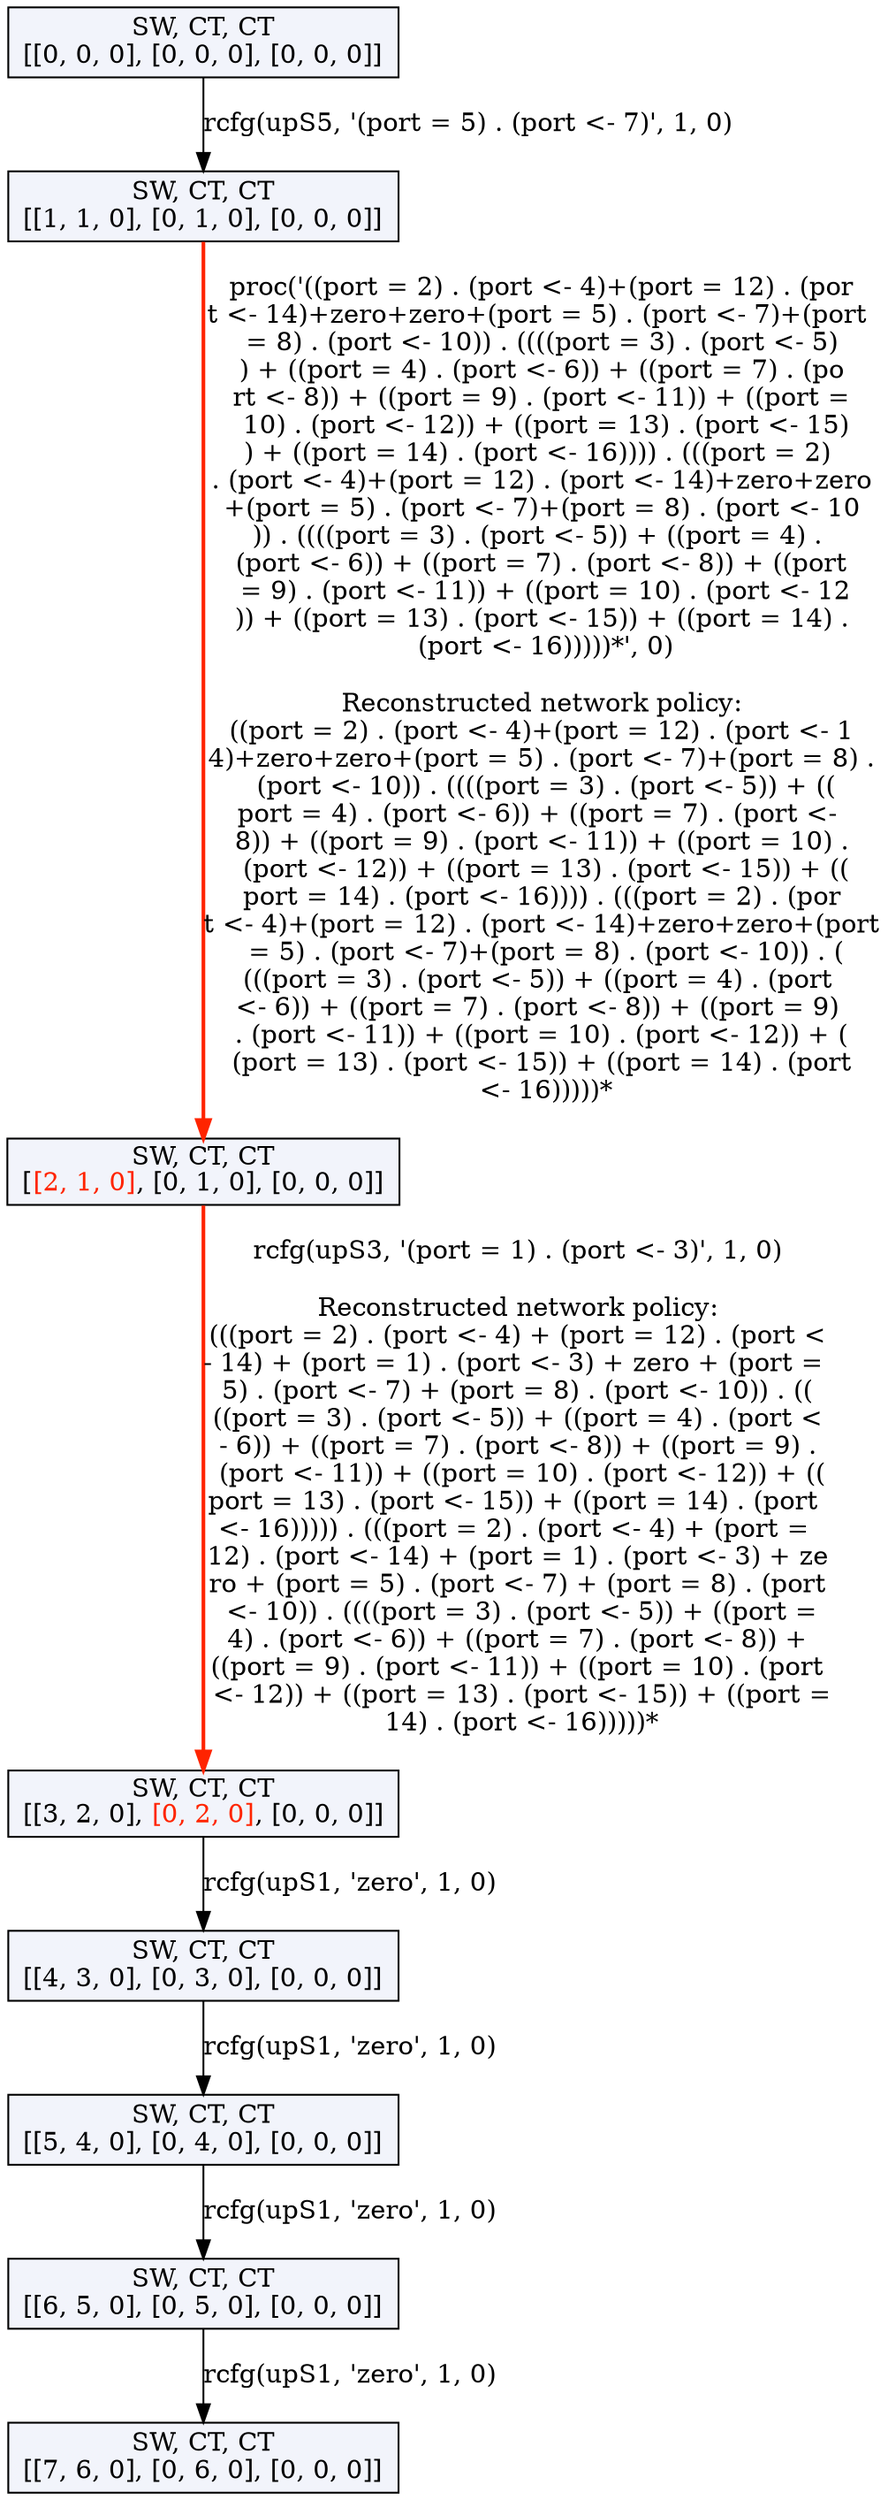 digraph g {
n0 [label=<SW, CT, CT<br/>[[0, 0, 0], [0, 0, 0], [0, 0, 0]]>, shape=rectangle, style=filled, fillcolor="#F2F4FB"];
n1 [label=<SW, CT, CT<br/>[[1, 1, 0], [0, 1, 0], [0, 0, 0]]>, shape=rectangle, style=filled, fillcolor="#F2F4FB"];
n0 -> n1 [label="rcfg(upS5, '(port = 5) . (port <- 7)', 1, 0)", color="#000000", penwidth=1.0];
n2 [label=<SW, CT, CT<br/>[<font color="#FF2400">[2, 1, 0]</font>, [0, 1, 0], [0, 0, 0]]>, shape=rectangle, style=filled, fillcolor="#F2F4FB"];
n1 -> n2 [label="proc('((port = 2) . (port <- 4)+(port = 12) . (por
t <- 14)+zero+zero+(port = 5) . (port <- 7)+(port 
= 8) . (port <- 10)) . ((((port = 3) . (port <- 5)
) + ((port = 4) . (port <- 6)) + ((port = 7) . (po
rt <- 8)) + ((port = 9) . (port <- 11)) + ((port =
 10) . (port <- 12)) + ((port = 13) . (port <- 15)
) + ((port = 14) . (port <- 16)))) . (((port = 2) 
. (port <- 4)+(port = 12) . (port <- 14)+zero+zero
+(port = 5) . (port <- 7)+(port = 8) . (port <- 10
)) . ((((port = 3) . (port <- 5)) + ((port = 4) . 
(port <- 6)) + ((port = 7) . (port <- 8)) + ((port
 = 9) . (port <- 11)) + ((port = 10) . (port <- 12
)) + ((port = 13) . (port <- 15)) + ((port = 14) .
 (port <- 16)))))*', 0)

Reconstructed network policy:
((port = 2) . (port <- 4)+(port = 12) . (port <- 1
4)+zero+zero+(port = 5) . (port <- 7)+(port = 8) .
 (port <- 10)) . ((((port = 3) . (port <- 5)) + ((
port = 4) . (port <- 6)) + ((port = 7) . (port <- 
8)) + ((port = 9) . (port <- 11)) + ((port = 10) .
 (port <- 12)) + ((port = 13) . (port <- 15)) + ((
port = 14) . (port <- 16)))) . (((port = 2) . (por
t <- 4)+(port = 12) . (port <- 14)+zero+zero+(port
 = 5) . (port <- 7)+(port = 8) . (port <- 10)) . (
(((port = 3) . (port <- 5)) + ((port = 4) . (port 
<- 6)) + ((port = 7) . (port <- 8)) + ((port = 9) 
. (port <- 11)) + ((port = 10) . (port <- 12)) + (
(port = 13) . (port <- 15)) + ((port = 14) . (port
 <- 16)))))*", color="#FF2400", penwidth=2.0];
n3 [label=<SW, CT, CT<br/>[[3, 2, 0], <font color="#FF2400">[0, 2, 0]</font>, [0, 0, 0]]>, shape=rectangle, style=filled, fillcolor="#F2F4FB"];
n2 -> n3 [label="rcfg(upS3, '(port = 1) . (port <- 3)', 1, 0)

Reconstructed network policy:
(((port = 2) . (port <- 4) + (port = 12) . (port <
- 14) + (port = 1) . (port <- 3) + zero + (port = 
5) . (port <- 7) + (port = 8) . (port <- 10)) . ((
((port = 3) . (port <- 5)) + ((port = 4) . (port <
- 6)) + ((port = 7) . (port <- 8)) + ((port = 9) .
 (port <- 11)) + ((port = 10) . (port <- 12)) + ((
port = 13) . (port <- 15)) + ((port = 14) . (port 
<- 16))))) . (((port = 2) . (port <- 4) + (port = 
12) . (port <- 14) + (port = 1) . (port <- 3) + ze
ro + (port = 5) . (port <- 7) + (port = 8) . (port
 <- 10)) . ((((port = 3) . (port <- 5)) + ((port =
 4) . (port <- 6)) + ((port = 7) . (port <- 8)) + 
((port = 9) . (port <- 11)) + ((port = 10) . (port
 <- 12)) + ((port = 13) . (port <- 15)) + ((port =
 14) . (port <- 16)))))*", color="#FF2400", penwidth=2.0];
n4 [label=<SW, CT, CT<br/>[[4, 3, 0], [0, 3, 0], [0, 0, 0]]>, shape=rectangle, style=filled, fillcolor="#F2F4FB"];
n3 -> n4 [label="rcfg(upS1, 'zero', 1, 0)", color="#000000", penwidth=1.0];
n5 [label=<SW, CT, CT<br/>[[5, 4, 0], [0, 4, 0], [0, 0, 0]]>, shape=rectangle, style=filled, fillcolor="#F2F4FB"];
n4 -> n5 [label="rcfg(upS1, 'zero', 1, 0)", color="#000000", penwidth=1.0];
n6 [label=<SW, CT, CT<br/>[[6, 5, 0], [0, 5, 0], [0, 0, 0]]>, shape=rectangle, style=filled, fillcolor="#F2F4FB"];
n5 -> n6 [label="rcfg(upS1, 'zero', 1, 0)", color="#000000", penwidth=1.0];
n7 [label=<SW, CT, CT<br/>[[7, 6, 0], [0, 6, 0], [0, 0, 0]]>, shape=rectangle, style=filled, fillcolor="#F2F4FB"];
n6 -> n7 [label="rcfg(upS1, 'zero', 1, 0)", color="#000000", penwidth=1.0];
}